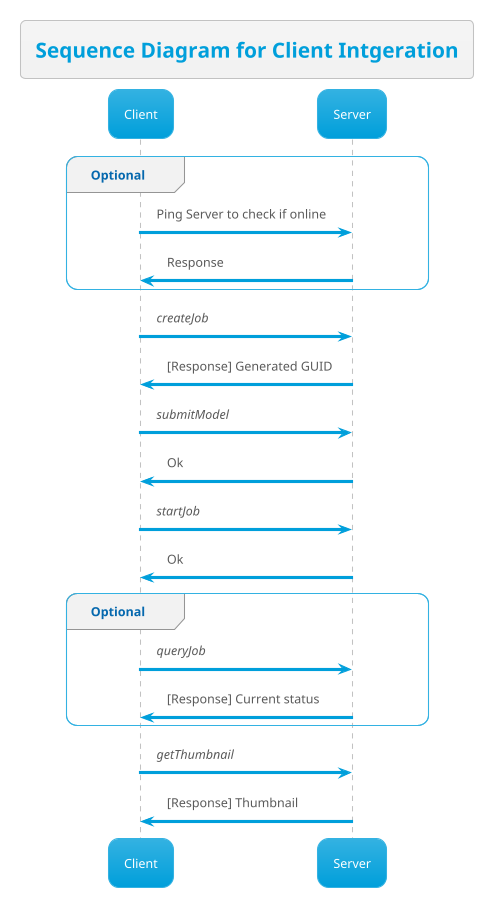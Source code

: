 @startuml IntegrationSequenceDiagram

title Sequence Diagram for Client Intgeration

!theme bluegray

group Optional
Client -> Server : Ping Server to check if online
Server -> Client: Response
end
Client -> Server : //createJob//
Server -> Client : [Response] Generated GUID 
Client -> Server : //submitModel//
Server -> Client: Ok
Client -> Server : //startJob//
Server -> Client: Ok
group Optional
Client -> Server : //queryJob//
Server -> Client: [Response] Current status
end
Client -> Server : //getThumbnail//
Server -> Client : [Response] Thumbnail

@enduml
